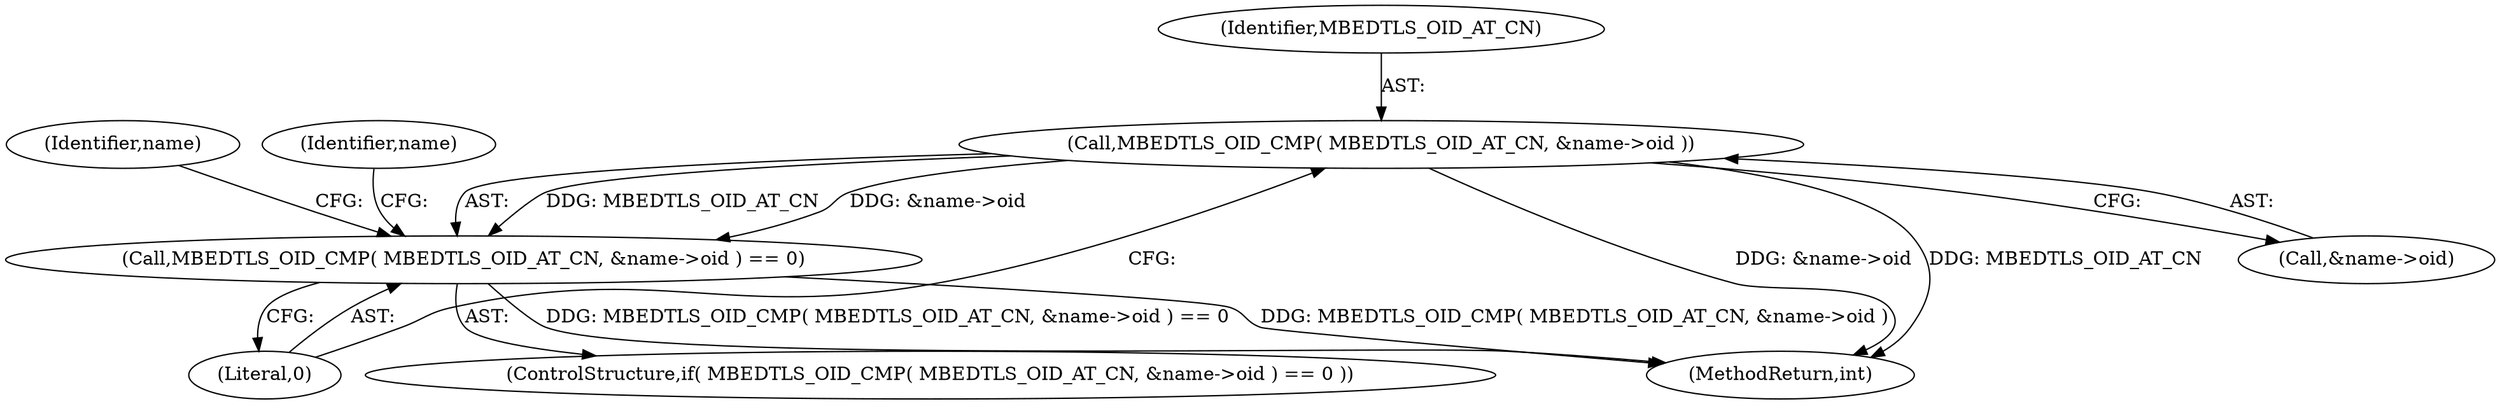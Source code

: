 digraph "0_mbedtls_d15795acd5074e0b44e71f7ede8bdfe1b48591fc@pointer" {
"1000246" [label="(Call,MBEDTLS_OID_CMP( MBEDTLS_OID_AT_CN, &name->oid ))"];
"1000245" [label="(Call,MBEDTLS_OID_CMP( MBEDTLS_OID_AT_CN, &name->oid ) == 0)"];
"1000246" [label="(Call,MBEDTLS_OID_CMP( MBEDTLS_OID_AT_CN, &name->oid ))"];
"1000304" [label="(Identifier,name)"];
"1000259" [label="(Identifier,name)"];
"1000247" [label="(Identifier,MBEDTLS_OID_AT_CN)"];
"1000252" [label="(Literal,0)"];
"1000244" [label="(ControlStructure,if( MBEDTLS_OID_CMP( MBEDTLS_OID_AT_CN, &name->oid ) == 0 ))"];
"1000245" [label="(Call,MBEDTLS_OID_CMP( MBEDTLS_OID_AT_CN, &name->oid ) == 0)"];
"1000474" [label="(MethodReturn,int)"];
"1000248" [label="(Call,&name->oid)"];
"1000246" -> "1000245"  [label="AST: "];
"1000246" -> "1000248"  [label="CFG: "];
"1000247" -> "1000246"  [label="AST: "];
"1000248" -> "1000246"  [label="AST: "];
"1000252" -> "1000246"  [label="CFG: "];
"1000246" -> "1000474"  [label="DDG: &name->oid"];
"1000246" -> "1000474"  [label="DDG: MBEDTLS_OID_AT_CN"];
"1000246" -> "1000245"  [label="DDG: MBEDTLS_OID_AT_CN"];
"1000246" -> "1000245"  [label="DDG: &name->oid"];
"1000245" -> "1000244"  [label="AST: "];
"1000245" -> "1000252"  [label="CFG: "];
"1000252" -> "1000245"  [label="AST: "];
"1000259" -> "1000245"  [label="CFG: "];
"1000304" -> "1000245"  [label="CFG: "];
"1000245" -> "1000474"  [label="DDG: MBEDTLS_OID_CMP( MBEDTLS_OID_AT_CN, &name->oid ) == 0"];
"1000245" -> "1000474"  [label="DDG: MBEDTLS_OID_CMP( MBEDTLS_OID_AT_CN, &name->oid )"];
}
